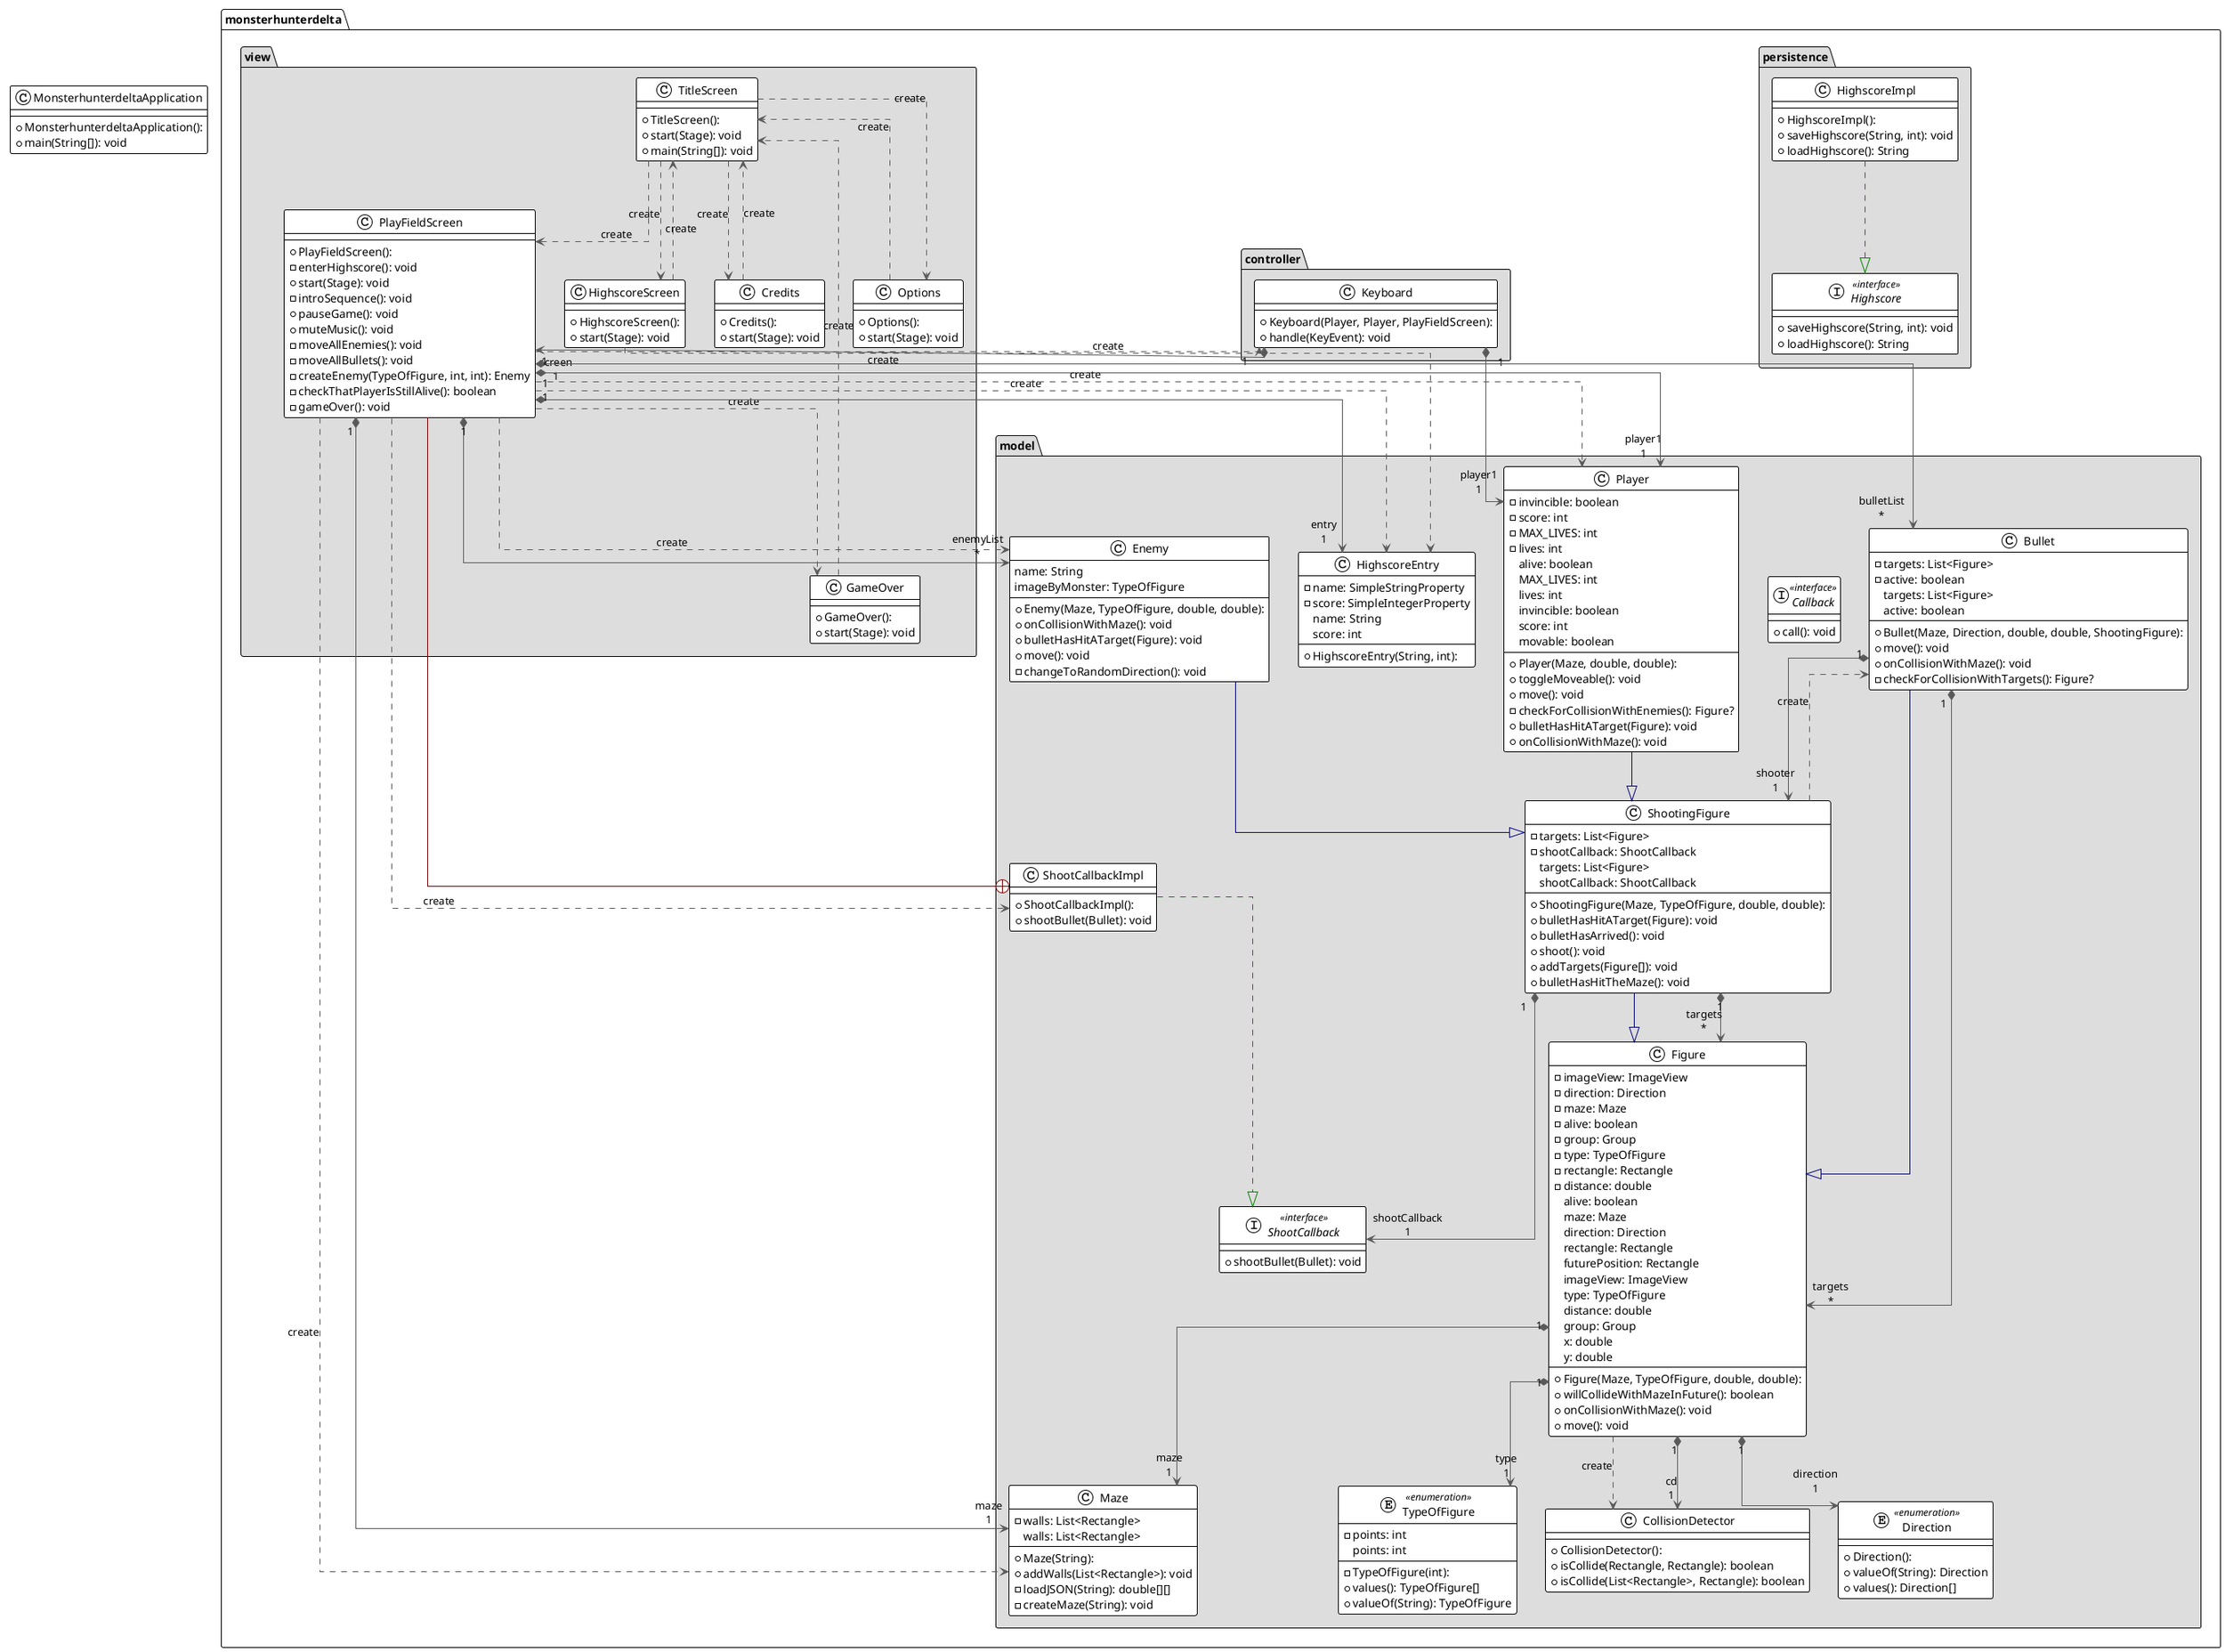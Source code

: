 @startuml

!theme plain
top to bottom direction
skinparam linetype ortho


class MonsterhunterdeltaApplication {
  + MonsterhunterdeltaApplication():
  + main(String[]): void
}


package "monsterhunterdelta.persistence" #DDDDDD {
interface Highscore << interface >> {
  + saveHighscore(String, int): void
  + loadHighscore(): String
}
class HighscoreImpl {
  + HighscoreImpl():
  + saveHighscore(String, int): void
  + loadHighscore(): String
}

}

package "monsterhunterdelta.controller" #DDDDDD {
class Keyboard {
  + Keyboard(Player, Player, PlayFieldScreen):
  + handle(KeyEvent): void
}
}


package "monsterhunterdelta.model" #DDDDDD {



class Bullet {
  + Bullet(Maze, Direction, double, double, ShootingFigure):
  - targets: List<Figure>
  - active: boolean
  + move(): void
  + onCollisionWithMaze(): void
  - checkForCollisionWithTargets(): Figure?
   targets: List<Figure>
   active: boolean
}
interface Callback << interface >> {
  + call(): void
}
class CollisionDetector {
  + CollisionDetector():
  + isCollide(Rectangle, Rectangle): boolean
  + isCollide(List<Rectangle>, Rectangle): boolean
}

enum Direction << enumeration >> {
  + Direction():
  + valueOf(String): Direction
  + values(): Direction[]
}
class Enemy {
  + Enemy(Maze, TypeOfFigure, double, double):
  + onCollisionWithMaze(): void
  + bulletHasHitATarget(Figure): void
  + move(): void
  - changeToRandomDirection(): void
   name: String
   imageByMonster: TypeOfFigure
}
class Figure {
  + Figure(Maze, TypeOfFigure, double, double):
  - imageView: ImageView
  - direction: Direction
  - maze: Maze
  - alive: boolean
  - group: Group
  - type: TypeOfFigure
  - rectangle: Rectangle
  - distance: double
  + willCollideWithMazeInFuture(): boolean
  + onCollisionWithMaze(): void
  + move(): void
   alive: boolean
   maze: Maze
   direction: Direction
   rectangle: Rectangle
   futurePosition: Rectangle
   imageView: ImageView
   type: TypeOfFigure
   distance: double
   group: Group
   x: double
   y: double
}



class HighscoreEntry {
  + HighscoreEntry(String, int):
  - name: SimpleStringProperty
  - score: SimpleIntegerProperty
   name: String
   score: int
}



class Maze {
  + Maze(String):
  - walls: List<Rectangle>
  + addWalls(List<Rectangle>): void
  - loadJSON(String): double[][]
  - createMaze(String): void
   walls: List<Rectangle>
}


class Player {
  + Player(Maze, double, double):
  - invincible: boolean
  - score: int
  - MAX_LIVES: int
  - lives: int
  + toggleMoveable(): void
  + move(): void
  - checkForCollisionWithEnemies(): Figure?
  + bulletHasHitATarget(Figure): void
  + onCollisionWithMaze(): void
   alive: boolean
   MAX_LIVES: int
   lives: int
   invincible: boolean
   score: int
   movable: boolean
}
interface ShootCallback << interface >> {
  + shootBullet(Bullet): void
}
class ShootCallbackImpl {
  + ShootCallbackImpl():
  + shootBullet(Bullet): void
}
class ShootingFigure {
  + ShootingFigure(Maze, TypeOfFigure, double, double):
  - targets: List<Figure>
  - shootCallback: ShootCallback
  + bulletHasHitATarget(Figure): void
  + bulletHasArrived(): void
  + shoot(): void
  + addTargets(Figure[]): void
  + bulletHasHitTheMaze(): void
   targets: List<Figure>
   shootCallback: ShootCallback
}

enum TypeOfFigure << enumeration >> {
  - TypeOfFigure(int):
  - points: int
  + values(): TypeOfFigure[]
  + valueOf(String): TypeOfFigure
   points: int
}

}
package "monsterhunterdelta.view" #DDDDDD {

class TitleScreen {
  + TitleScreen():
  + start(Stage): void
  + main(String[]): void
}

class PlayFieldScreen {
  + PlayFieldScreen():
  - enterHighscore(): void
  + start(Stage): void
  - introSequence(): void
  + pauseGame(): void
  + muteMusic(): void
  - moveAllEnemies(): void
  - moveAllBullets(): void
  - createEnemy(TypeOfFigure, int, int): Enemy
  - checkThatPlayerIsStillAlive(): boolean
  - gameOver(): void
}

class HighscoreScreen {
  + HighscoreScreen():
  + start(Stage): void
}

class GameOver {
  + GameOver():
  + start(Stage): void
}

class Credits {
  + Credits():
  + start(Stage): void
}
class Options {
  + Options():
  + start(Stage): void
}
}

Bullet                         -[#000082,plain]-^  Figure
Bullet                        "1" *-[#595959,plain]-> "targets\n*" Figure
Bullet                        "1" *-[#595959,plain]-> "shooter\n1" ShootingFigure
Credits                        -[#595959,dashed]->  TitleScreen                   : "«create»"
Enemy                          -[#000082,plain]-^  ShootingFigure
Figure                         -[#595959,dashed]->  CollisionDetector             : "«create»"
Figure                        "1" *-[#595959,plain]-> "cd\n1" CollisionDetector
Figure                        "1" *-[#595959,plain]-> "direction\n1" Direction
Figure                        "1" *-[#595959,plain]-> "maze\n1" Maze
Figure                        "1" *-[#595959,plain]-> "type\n1" TypeOfFigure
GameOver                       -[#595959,dashed]->  TitleScreen                   : "«create»"
HighscoreImpl                  -[#008200,dashed]-^  Highscore
HighscoreScreen                -[#595959,dashed]->  HighscoreEntry                : "«create»"
HighscoreScreen                -[#595959,dashed]->  TitleScreen                   : "«create»"
Keyboard                      "1" *-[#595959,plain]-> "screen\n1" PlayFieldScreen
Keyboard                      "1" *-[#595959,plain]-> "player1\n1" Player
Options                        -[#595959,dashed]->  TitleScreen                   : "«create»"
PlayFieldScreen               "1" *-[#595959,plain]-> "bulletList\n*" Bullet
PlayFieldScreen                -[#595959,dashed]->  Enemy                         : "«create»"
PlayFieldScreen               "1" *-[#595959,plain]-> "enemyList\n*" Enemy
PlayFieldScreen                -[#595959,dashed]->  GameOver                      : "«create»"
PlayFieldScreen                -[#595959,dashed]->  HighscoreEntry                : "«create»"
PlayFieldScreen               "1" *-[#595959,plain]-> "entry\n1" HighscoreEntry
PlayFieldScreen                -[#595959,dashed]->  Keyboard                      : "«create»"
PlayFieldScreen               "1" *-[#595959,plain]-> "maze\n1" Maze
PlayFieldScreen                -[#595959,dashed]->  Maze                          : "«create»"
PlayFieldScreen               "1" *-[#595959,plain]-> "player1\n1" Player
PlayFieldScreen                -[#595959,dashed]->  Player                        : "«create»"
PlayFieldScreen                -[#595959,dashed]->  ShootCallbackImpl             : "«create»"
Player                         -[#000082,plain]-^  ShootingFigure
ShootCallbackImpl              +-[#820000,plain]-  PlayFieldScreen
ShootCallbackImpl              -[#008200,dashed]-^  ShootCallback
ShootingFigure                 -[#595959,dashed]->  Bullet                        : "«create»"
ShootingFigure                 -[#000082,plain]-^  Figure
ShootingFigure                "1" *-[#595959,plain]-> "targets\n*" Figure
ShootingFigure                "1" *-[#595959,plain]-> "shootCallback\n1" ShootCallback
TitleScreen                    -[#595959,dashed]->  Credits                       : "«create»"
TitleScreen                    -[#595959,dashed]->  HighscoreScreen               : "«create»"
TitleScreen                    -[#595959,dashed]->  Options                       : "«create»"
TitleScreen                    -[#595959,dashed]->  PlayFieldScreen               : "«create»"
@enduml
